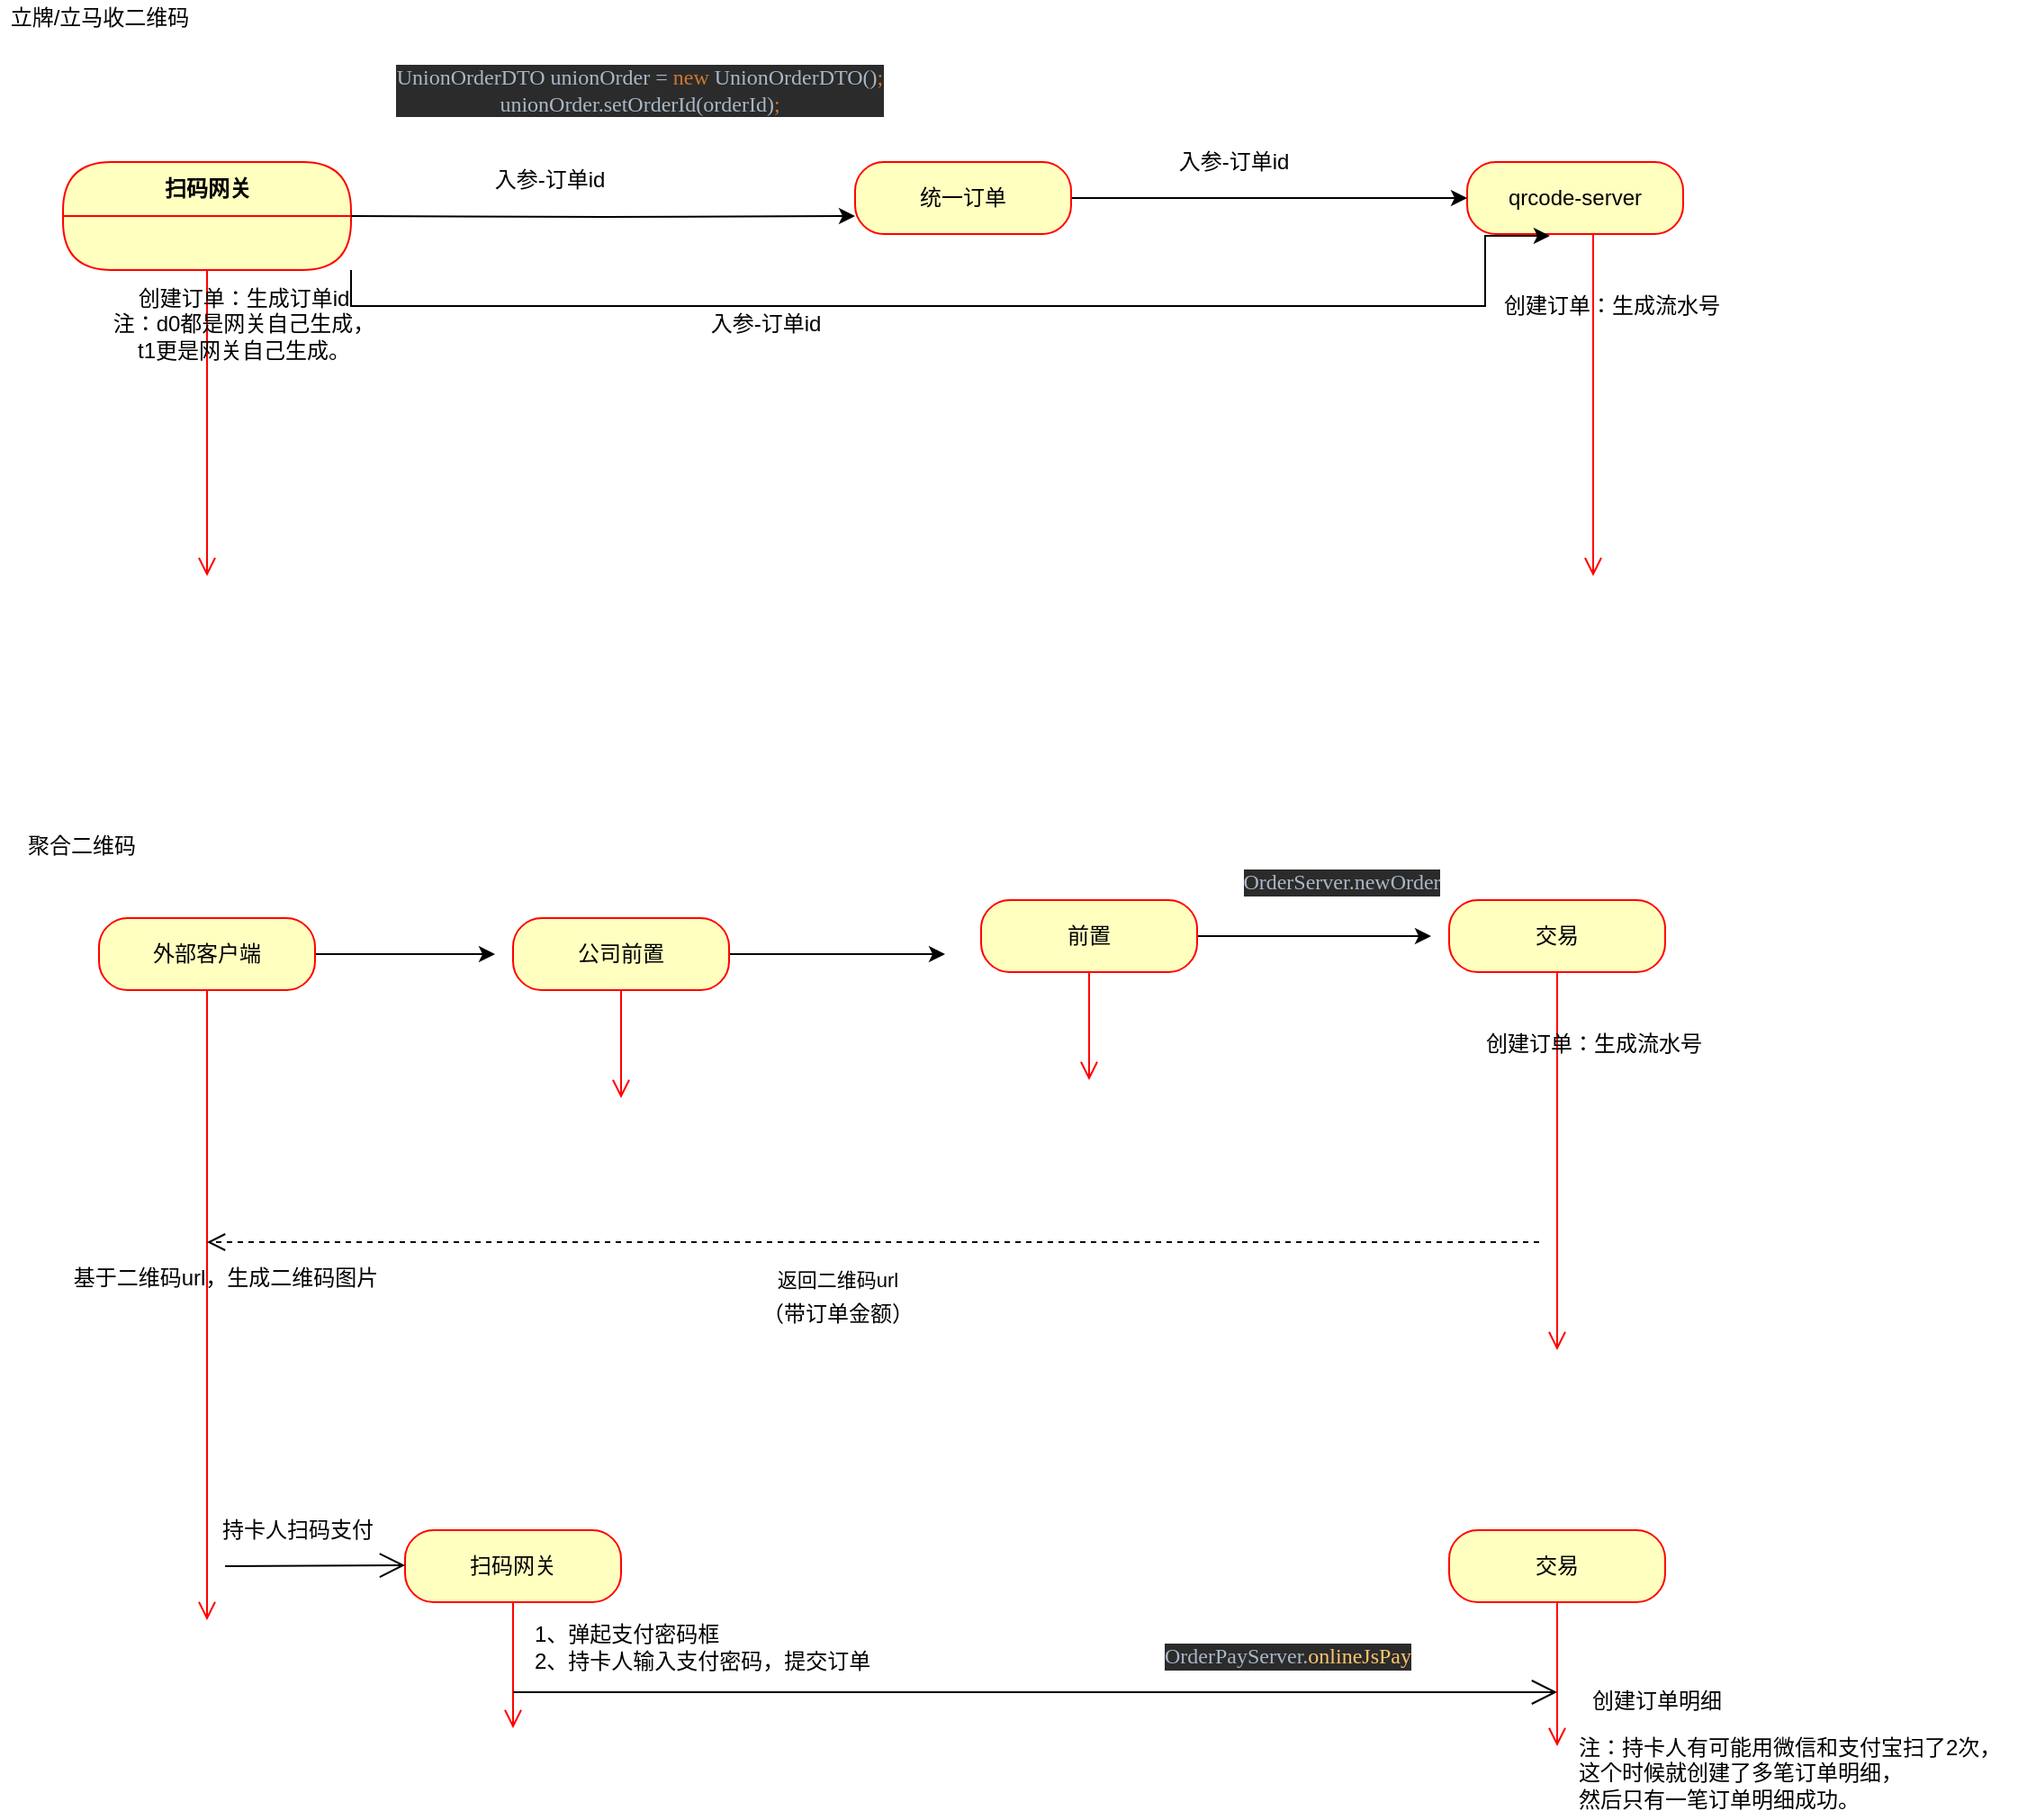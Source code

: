 <mxfile version="14.6.9" type="github"><diagram id="3KSw8nNqxCMjT1nUpHiF" name="Page-1"><mxGraphModel dx="6107" dy="764" grid="1" gridSize="10" guides="1" tooltips="1" connect="1" arrows="1" fold="1" page="1" pageScale="1" pageWidth="4681" pageHeight="3300" math="0" shadow="0"><root><mxCell id="0"/><mxCell id="1" parent="0"/><mxCell id="GEg3ofoWaypAwamPI1u5-1" value="qrcode-server" style="rounded=1;whiteSpace=wrap;html=1;arcSize=40;fontColor=#000000;fillColor=#ffffc0;strokeColor=#ff0000;" parent="1" vertex="1"><mxGeometry x="810" y="120" width="120" height="40" as="geometry"/></mxCell><mxCell id="GEg3ofoWaypAwamPI1u5-2" value="" style="edgeStyle=orthogonalEdgeStyle;html=1;verticalAlign=bottom;endArrow=open;endSize=8;strokeColor=#ff0000;" parent="1" source="GEg3ofoWaypAwamPI1u5-1" edge="1"><mxGeometry relative="1" as="geometry"><mxPoint x="880" y="350" as="targetPoint"/><Array as="points"><mxPoint x="880" y="350"/></Array></mxGeometry></mxCell><mxCell id="GEg3ofoWaypAwamPI1u5-5" value="创建订单：生成流水号" style="text;html=1;align=center;verticalAlign=middle;resizable=0;points=[];autosize=1;strokeColor=none;" parent="1" vertex="1"><mxGeometry x="820" y="190" width="140" height="20" as="geometry"/></mxCell><mxCell id="GEg3ofoWaypAwamPI1u5-17" style="edgeStyle=orthogonalEdgeStyle;rounded=0;orthogonalLoop=1;jettySize=auto;html=1;exitX=1;exitY=0.5;exitDx=0;exitDy=0;entryX=0;entryY=0.5;entryDx=0;entryDy=0;" parent="1" source="GEg3ofoWaypAwamPI1u5-7" target="GEg3ofoWaypAwamPI1u5-1" edge="1"><mxGeometry relative="1" as="geometry"/></mxCell><mxCell id="GEg3ofoWaypAwamPI1u5-7" value="统一订单" style="rounded=1;whiteSpace=wrap;html=1;arcSize=40;fontColor=#000000;fillColor=#ffffc0;strokeColor=#ff0000;" parent="1" vertex="1"><mxGeometry x="470" y="120" width="120" height="40" as="geometry"/></mxCell><mxCell id="GEg3ofoWaypAwamPI1u5-10" value="入参-订单id" style="text;html=1;align=center;verticalAlign=middle;resizable=0;points=[];autosize=1;strokeColor=none;" parent="1" vertex="1"><mxGeometry x="640" y="110" width="80" height="20" as="geometry"/></mxCell><mxCell id="GEg3ofoWaypAwamPI1u5-22" style="edgeStyle=orthogonalEdgeStyle;rounded=0;orthogonalLoop=1;jettySize=auto;html=1;exitX=1;exitY=1;exitDx=0;exitDy=0;entryX=0.383;entryY=1.025;entryDx=0;entryDy=0;entryPerimeter=0;" parent="1" source="GEg3ofoWaypAwamPI1u5-11" target="GEg3ofoWaypAwamPI1u5-1" edge="1"><mxGeometry relative="1" as="geometry"><Array as="points"><mxPoint x="190" y="200"/><mxPoint x="820" y="200"/><mxPoint x="820" y="161"/></Array></mxGeometry></mxCell><mxCell id="GEg3ofoWaypAwamPI1u5-11" value="扫码网关" style="swimlane;html=1;fontStyle=1;align=center;verticalAlign=middle;childLayout=stackLayout;horizontal=1;startSize=30;horizontalStack=0;resizeParent=0;resizeLast=1;container=0;fontColor=#000000;collapsible=0;rounded=1;arcSize=30;strokeColor=#ff0000;fillColor=#ffffc0;swimlaneFillColor=#ffffc0;dropTarget=0;" parent="1" vertex="1"><mxGeometry x="30" y="120" width="160" height="60" as="geometry"/></mxCell><mxCell id="GEg3ofoWaypAwamPI1u5-13" value="" style="edgeStyle=orthogonalEdgeStyle;html=1;verticalAlign=bottom;endArrow=open;endSize=8;strokeColor=#ff0000;" parent="1" source="GEg3ofoWaypAwamPI1u5-11" edge="1"><mxGeometry relative="1" as="geometry"><mxPoint x="110" y="350" as="targetPoint"/></mxGeometry></mxCell><mxCell id="GEg3ofoWaypAwamPI1u5-14" value="创建订单：生成订单id&lt;br&gt;注：d0都是网关自己生成，&lt;br&gt;t1更是网关自己生成。" style="text;html=1;align=center;verticalAlign=middle;resizable=0;points=[];autosize=1;strokeColor=none;" parent="1" vertex="1"><mxGeometry x="50" y="185" width="160" height="50" as="geometry"/></mxCell><mxCell id="GEg3ofoWaypAwamPI1u5-15" value="入参-订单id" style="text;html=1;align=center;verticalAlign=middle;resizable=0;points=[];autosize=1;strokeColor=none;" parent="1" vertex="1"><mxGeometry x="260" y="120" width="80" height="20" as="geometry"/></mxCell><mxCell id="GEg3ofoWaypAwamPI1u5-16" style="edgeStyle=orthogonalEdgeStyle;rounded=0;orthogonalLoop=1;jettySize=auto;html=1;exitX=1;exitY=0;exitDx=0;exitDy=0;entryX=0;entryY=0.75;entryDx=0;entryDy=0;" parent="1" target="GEg3ofoWaypAwamPI1u5-7" edge="1"><mxGeometry relative="1" as="geometry"><mxPoint x="190" y="150" as="sourcePoint"/></mxGeometry></mxCell><mxCell id="GEg3ofoWaypAwamPI1u5-18" value="&lt;pre style=&quot;background-color: #2b2b2b ; color: #a9b7c6 ; font-family: &amp;#34;menlo&amp;#34; ; font-size: 9.0pt&quot;&gt;UnionOrderDTO unionOrder = &lt;span style=&quot;color: #cc7832&quot;&gt;new &lt;/span&gt;UnionOrderDTO()&lt;span style=&quot;color: #cc7832&quot;&gt;;&lt;br&gt;&lt;/span&gt;unionOrder.setOrderId(orderId)&lt;span style=&quot;color: #cc7832&quot;&gt;;&lt;/span&gt;&lt;/pre&gt;" style="text;html=1;align=center;verticalAlign=middle;resizable=0;points=[];autosize=1;strokeColor=none;" parent="1" vertex="1"><mxGeometry x="170" y="50" width="360" height="60" as="geometry"/></mxCell><mxCell id="GEg3ofoWaypAwamPI1u5-23" value="入参-订单id" style="text;html=1;align=center;verticalAlign=middle;resizable=0;points=[];autosize=1;strokeColor=none;" parent="1" vertex="1"><mxGeometry x="380" y="200" width="80" height="20" as="geometry"/></mxCell><mxCell id="GEg3ofoWaypAwamPI1u5-24" value="立牌/立马收二维码" style="text;html=1;align=center;verticalAlign=middle;resizable=0;points=[];autosize=1;strokeColor=none;" parent="1" vertex="1"><mxGeometry x="-5" y="30" width="110" height="20" as="geometry"/></mxCell><mxCell id="GEg3ofoWaypAwamPI1u5-25" value="聚合二维码" style="text;html=1;align=center;verticalAlign=middle;resizable=0;points=[];autosize=1;strokeColor=none;" parent="1" vertex="1"><mxGeometry y="490" width="80" height="20" as="geometry"/></mxCell><mxCell id="GEg3ofoWaypAwamPI1u5-53" style="edgeStyle=orthogonalEdgeStyle;rounded=0;orthogonalLoop=1;jettySize=auto;html=1;exitX=1;exitY=0.5;exitDx=0;exitDy=0;" parent="1" source="GEg3ofoWaypAwamPI1u5-26" edge="1"><mxGeometry relative="1" as="geometry"><mxPoint x="520" y="560" as="targetPoint"/></mxGeometry></mxCell><mxCell id="GEg3ofoWaypAwamPI1u5-26" value="公司前置" style="rounded=1;whiteSpace=wrap;html=1;arcSize=40;fontColor=#000000;fillColor=#ffffc0;strokeColor=#ff0000;" parent="1" vertex="1"><mxGeometry x="280" y="540" width="120" height="40" as="geometry"/></mxCell><mxCell id="GEg3ofoWaypAwamPI1u5-27" value="" style="edgeStyle=orthogonalEdgeStyle;html=1;verticalAlign=bottom;endArrow=open;endSize=8;strokeColor=#ff0000;" parent="1" source="GEg3ofoWaypAwamPI1u5-26" edge="1"><mxGeometry relative="1" as="geometry"><mxPoint x="340" y="640" as="targetPoint"/></mxGeometry></mxCell><mxCell id="GEg3ofoWaypAwamPI1u5-54" style="edgeStyle=orthogonalEdgeStyle;rounded=0;orthogonalLoop=1;jettySize=auto;html=1;exitX=1;exitY=0.5;exitDx=0;exitDy=0;" parent="1" source="GEg3ofoWaypAwamPI1u5-28" edge="1"><mxGeometry relative="1" as="geometry"><mxPoint x="790" y="550" as="targetPoint"/></mxGeometry></mxCell><mxCell id="GEg3ofoWaypAwamPI1u5-28" value="前置" style="rounded=1;whiteSpace=wrap;html=1;arcSize=40;fontColor=#000000;fillColor=#ffffc0;strokeColor=#ff0000;" parent="1" vertex="1"><mxGeometry x="540" y="530" width="120" height="40" as="geometry"/></mxCell><mxCell id="GEg3ofoWaypAwamPI1u5-29" value="" style="edgeStyle=orthogonalEdgeStyle;html=1;verticalAlign=bottom;endArrow=open;endSize=8;strokeColor=#ff0000;" parent="1" source="GEg3ofoWaypAwamPI1u5-28" edge="1"><mxGeometry relative="1" as="geometry"><mxPoint x="600" y="630" as="targetPoint"/></mxGeometry></mxCell><mxCell id="GEg3ofoWaypAwamPI1u5-30" value="交易" style="rounded=1;whiteSpace=wrap;html=1;arcSize=40;fontColor=#000000;fillColor=#ffffc0;strokeColor=#ff0000;" parent="1" vertex="1"><mxGeometry x="800" y="530" width="120" height="40" as="geometry"/></mxCell><mxCell id="GEg3ofoWaypAwamPI1u5-31" value="" style="edgeStyle=orthogonalEdgeStyle;html=1;verticalAlign=bottom;endArrow=open;endSize=8;strokeColor=#ff0000;" parent="1" source="GEg3ofoWaypAwamPI1u5-30" edge="1"><mxGeometry relative="1" as="geometry"><mxPoint x="860" y="780" as="targetPoint"/></mxGeometry></mxCell><mxCell id="GEg3ofoWaypAwamPI1u5-50" style="edgeStyle=orthogonalEdgeStyle;rounded=0;orthogonalLoop=1;jettySize=auto;html=1;exitX=1;exitY=0.5;exitDx=0;exitDy=0;" parent="1" source="GEg3ofoWaypAwamPI1u5-32" edge="1"><mxGeometry relative="1" as="geometry"><mxPoint x="270" y="560" as="targetPoint"/></mxGeometry></mxCell><mxCell id="GEg3ofoWaypAwamPI1u5-32" value="外部客户端" style="rounded=1;whiteSpace=wrap;html=1;arcSize=40;fontColor=#000000;fillColor=#ffffc0;strokeColor=#ff0000;" parent="1" vertex="1"><mxGeometry x="50" y="540" width="120" height="40" as="geometry"/></mxCell><mxCell id="GEg3ofoWaypAwamPI1u5-33" value="" style="edgeStyle=orthogonalEdgeStyle;html=1;verticalAlign=bottom;endArrow=open;endSize=8;strokeColor=#ff0000;" parent="1" source="GEg3ofoWaypAwamPI1u5-32" edge="1"><mxGeometry relative="1" as="geometry"><mxPoint x="110" y="930" as="targetPoint"/></mxGeometry></mxCell><mxCell id="GEg3ofoWaypAwamPI1u5-34" value="创建订单：生成流水号" style="text;html=1;align=center;verticalAlign=middle;resizable=0;points=[];autosize=1;strokeColor=none;" parent="1" vertex="1"><mxGeometry x="810" y="600" width="140" height="20" as="geometry"/></mxCell><mxCell id="GEg3ofoWaypAwamPI1u5-35" value="扫码网关" style="rounded=1;whiteSpace=wrap;html=1;arcSize=40;fontColor=#000000;fillColor=#ffffc0;strokeColor=#ff0000;" parent="1" vertex="1"><mxGeometry x="220" y="880" width="120" height="40" as="geometry"/></mxCell><mxCell id="GEg3ofoWaypAwamPI1u5-36" value="" style="edgeStyle=orthogonalEdgeStyle;html=1;verticalAlign=bottom;endArrow=open;endSize=8;strokeColor=#ff0000;" parent="1" source="GEg3ofoWaypAwamPI1u5-35" edge="1"><mxGeometry relative="1" as="geometry"><mxPoint x="280" y="990" as="targetPoint"/></mxGeometry></mxCell><mxCell id="GEg3ofoWaypAwamPI1u5-37" value="交易" style="rounded=1;whiteSpace=wrap;html=1;arcSize=40;fontColor=#000000;fillColor=#ffffc0;strokeColor=#ff0000;" parent="1" vertex="1"><mxGeometry x="800" y="880" width="120" height="40" as="geometry"/></mxCell><mxCell id="GEg3ofoWaypAwamPI1u5-38" value="" style="edgeStyle=orthogonalEdgeStyle;html=1;verticalAlign=bottom;endArrow=open;endSize=8;strokeColor=#ff0000;" parent="1" source="GEg3ofoWaypAwamPI1u5-37" edge="1"><mxGeometry relative="1" as="geometry"><mxPoint x="860" y="1000" as="targetPoint"/></mxGeometry></mxCell><mxCell id="GEg3ofoWaypAwamPI1u5-39" value="持卡人扫码支付" style="text;html=1;align=center;verticalAlign=middle;resizable=0;points=[];autosize=1;strokeColor=none;" parent="1" vertex="1"><mxGeometry x="110" y="870" width="100" height="20" as="geometry"/></mxCell><mxCell id="GEg3ofoWaypAwamPI1u5-40" value="返回二维码url" style="html=1;verticalAlign=bottom;endArrow=open;dashed=1;endSize=8;" parent="1" edge="1"><mxGeometry x="0.054" y="30" relative="1" as="geometry"><mxPoint x="850" y="720" as="sourcePoint"/><mxPoint x="110" y="720" as="targetPoint"/><mxPoint as="offset"/></mxGeometry></mxCell><mxCell id="GEg3ofoWaypAwamPI1u5-42" value="基于二维码url，生成二维码图片" style="text;html=1;align=center;verticalAlign=middle;resizable=0;points=[];autosize=1;strokeColor=none;" parent="1" vertex="1"><mxGeometry x="30" y="730" width="180" height="20" as="geometry"/></mxCell><mxCell id="GEg3ofoWaypAwamPI1u5-43" value="" style="endArrow=open;endFill=1;endSize=12;html=1;" parent="1" edge="1"><mxGeometry width="160" relative="1" as="geometry"><mxPoint x="120" y="900" as="sourcePoint"/><mxPoint x="220" y="899.5" as="targetPoint"/></mxGeometry></mxCell><mxCell id="GEg3ofoWaypAwamPI1u5-46" value="（带订单金额）" style="text;html=1;align=center;verticalAlign=middle;resizable=0;points=[];autosize=1;strokeColor=none;" parent="1" vertex="1"><mxGeometry x="410" y="750" width="100" height="20" as="geometry"/></mxCell><mxCell id="GEg3ofoWaypAwamPI1u5-47" value="" style="endArrow=open;endFill=1;endSize=12;html=1;" parent="1" edge="1"><mxGeometry width="160" relative="1" as="geometry"><mxPoint x="280" y="970" as="sourcePoint"/><mxPoint x="860" y="970" as="targetPoint"/></mxGeometry></mxCell><mxCell id="GEg3ofoWaypAwamPI1u5-48" value="1、弹起支付密码框&lt;br&gt;2、持卡人输入支付密码，提交订单" style="text;html=1;align=left;verticalAlign=middle;resizable=0;points=[];autosize=1;strokeColor=none;" parent="1" vertex="1"><mxGeometry x="290" y="930" width="200" height="30" as="geometry"/></mxCell><mxCell id="GEg3ofoWaypAwamPI1u5-55" value="&lt;pre style=&quot;background-color: #2b2b2b ; color: #a9b7c6 ; font-family: &amp;#34;menlo&amp;#34; ; font-size: 9.0pt&quot;&gt;OrderPayServer.&lt;span style=&quot;color: #ffc66d&quot;&gt;onlineJsPay&lt;/span&gt;&lt;/pre&gt;" style="text;html=1;align=center;verticalAlign=middle;resizable=0;points=[];autosize=1;strokeColor=none;" parent="1" vertex="1"><mxGeometry x="610" y="930" width="200" height="40" as="geometry"/></mxCell><mxCell id="GEg3ofoWaypAwamPI1u5-56" value="&lt;pre style=&quot;background-color: #2b2b2b ; color: #a9b7c6 ; font-family: &amp;#34;menlo&amp;#34; ; font-size: 9.0pt&quot;&gt;OrderServer.newOrder&lt;/pre&gt;" style="text;html=1;align=center;verticalAlign=middle;resizable=0;points=[];autosize=1;strokeColor=none;" parent="1" vertex="1"><mxGeometry x="660" y="500" width="160" height="40" as="geometry"/></mxCell><mxCell id="GEg3ofoWaypAwamPI1u5-57" value="创建订单明细&lt;br&gt;" style="text;html=1;align=center;verticalAlign=middle;resizable=0;points=[];autosize=1;strokeColor=none;" parent="1" vertex="1"><mxGeometry x="870" y="965" width="90" height="20" as="geometry"/></mxCell><mxCell id="GEg3ofoWaypAwamPI1u5-58" value="注：持卡人有可能用微信和支付宝扫了2次，&lt;br&gt;这个时候就创建了多笔订单明细，&lt;br&gt;然后只有一笔订单明细成功。" style="text;html=1;align=left;verticalAlign=middle;resizable=0;points=[];autosize=1;strokeColor=none;" parent="1" vertex="1"><mxGeometry x="870" y="990" width="250" height="50" as="geometry"/></mxCell></root></mxGraphModel></diagram></mxfile>